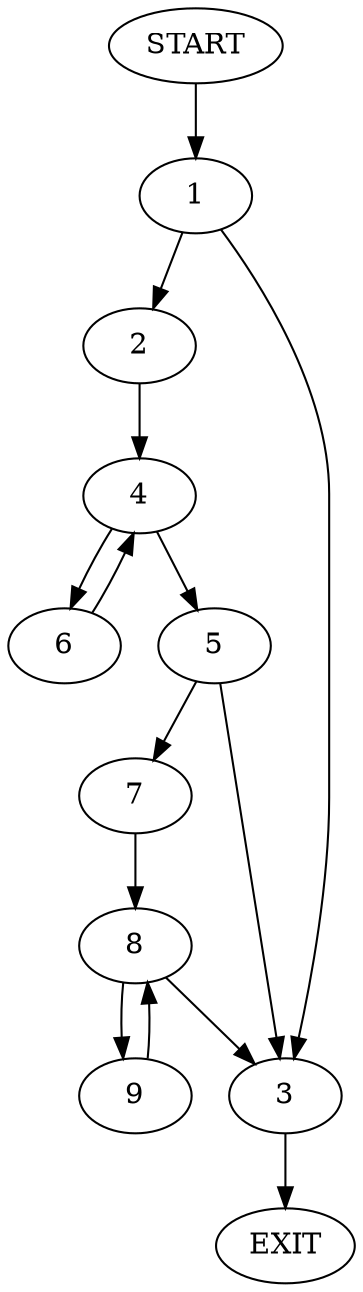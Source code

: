 digraph {
0 [label="START"]
10 [label="EXIT"]
0 -> 1
1 -> 2
1 -> 3
2 -> 4
3 -> 10
4 -> 5
4 -> 6
6 -> 4
5 -> 7
5 -> 3
7 -> 8
8 -> 9
8 -> 3
9 -> 8
}
